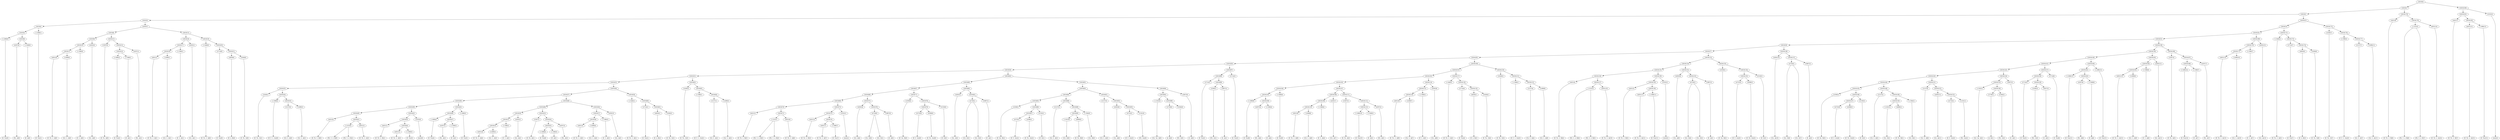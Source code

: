 digraph sample{
"L-1496(0)"->"[D  Fis](0)"
"L4297(0)"->"[Fis  A](0)"
"L-1568(0)"->"[D  A](0)"
"L5619(6)"->"L4297(0)"
"L5619(6)"->"L-1568(0)"
"L5619(5)"->"L-1496(0)"
"L5619(5)"->"L5619(6)"
"L-1496(1)"->"[D  Fis](1)"
"L5619(4)"->"L5619(5)"
"L5619(4)"->"L-1496(1)"
"L4031(0)"->"[E  Fis  G  A](0)"
"L1499(0)"->"[Cis  G  A](0)"
"L5619(11)"->"L4031(0)"
"L5619(11)"->"L1499(0)"
"L-1386(0)"->"[E  G  A](0)"
"L5619(10)"->"L5619(11)"
"L5619(10)"->"L-1386(0)"
"L4592(0)"->"[Cis  A](0)"
"L5619(9)"->"L5619(10)"
"L5619(9)"->"L4592(0)"
"L2587(0)"->"[D  Fis  A](0)"
"L-1496(2)"->"[D  Fis](2)"
"L-1568(1)"->"[D  A](1)"
"L5619(14)"->"L-1496(2)"
"L5619(14)"->"L-1568(1)"
"L4297(1)"->"[Fis  A](1)"
"L5619(13)"->"L5619(14)"
"L5619(13)"->"L4297(1)"
"L5619(12)"->"L2587(0)"
"L5619(12)"->"L5619(13)"
"L5619(8)"->"L5619(9)"
"L5619(8)"->"L5619(12)"
"L4031(1)"->"[E  Fis  G  A](1)"
"L1499(1)"->"[Cis  G  A](1)"
"L5619(18)"->"L4031(1)"
"L5619(18)"->"L1499(1)"
"L-1386(1)"->"[E  G  A](1)"
"L5619(17)"->"L5619(18)"
"L5619(17)"->"L-1386(1)"
"L4592(1)"->"[Cis  A](1)"
"L5619(16)"->"L5619(17)"
"L5619(16)"->"L4592(1)"
"L-1446(0)"->"[D  Fis  G  A](0)"
"L2714(0)"->"[E  Fis](0)"
"L4659(0)"->"[D  A  B](0)"
"L2436(0)"->"[E  Fis  G](0)"
"L5619(21)"->"L4659(0)"
"L5619(21)"->"L2436(0)"
"L5619(20)"->"L2714(0)"
"L5619(20)"->"L5619(21)"
"L5619(19)"->"L-1446(0)"
"L5619(19)"->"L5619(20)"
"L5619(15)"->"L5619(16)"
"L5619(15)"->"L5619(19)"
"L5619(7)"->"L5619(8)"
"L5619(7)"->"L5619(15)"
"L5619(3)"->"L5619(4)"
"L5619(3)"->"L5619(7)"
"L2436(1)"->"[E  Fis  G](1)"
"L-1398(0)"->"[D  E  G  Gis](0)"
"L2137(0)"->"[Cis  E  A](0)"
"L1499(2)"->"[Cis  G  A](2)"
"L5619(35)"->"L2137(0)"
"L5619(35)"->"L1499(2)"
"L5619(34)"->"L-1398(0)"
"L5619(34)"->"L5619(35)"
"L5619(33)"->"L2436(1)"
"L5619(33)"->"L5619(34)"
"L4431(0)"->"[D  Fis  G  B](0)"
"L-1525(0)"->"[Fis  G  A  B](0)"
"L-1525(0)"->"[Fis  G  A  B](1)"
"L4031(2)"->"[E  Fis  G  A](2)"
"L5619(41)"->"L-1525(0)"
"L5619(41)"->"L4031(2)"
"L5619(40)"->"L4431(0)"
"L5619(40)"->"L5619(41)"
"L4431(1)"->"[D  Fis  G  B](1)"
"L4031(3)"->"[E  Fis  G  A](3)"
"L-1496(3)"->"[D  Fis](3)"
"L5619(44)"->"L4031(3)"
"L5619(44)"->"L-1496(3)"
"L5619(43)"->"L4431(1)"
"L5619(43)"->"L5619(44)"
"L3335(0)"->"[rest](0)"
"L5619(42)"->"L5619(43)"
"L5619(42)"->"L3335(0)"
"L5619(39)"->"L5619(40)"
"L5619(39)"->"L5619(42)"
"L-1496(4)"->"[D  Fis](4)"
"L4297(2)"->"[Fis  A](2)"
"L-1568(2)"->"[D  A](2)"
"L5619(47)"->"L4297(2)"
"L5619(47)"->"L-1568(2)"
"L5619(46)"->"L-1496(4)"
"L5619(46)"->"L5619(47)"
"L-1496(5)"->"[D  Fis](5)"
"L5619(45)"->"L5619(46)"
"L5619(45)"->"L-1496(5)"
"L5619(38)"->"L5619(39)"
"L5619(38)"->"L5619(45)"
"L4031(4)"->"[E  Fis  G  A](4)"
"L1499(3)"->"[Cis  G  A](3)"
"L5619(52)"->"L4031(4)"
"L5619(52)"->"L1499(3)"
"L-1386(2)"->"[E  G  A](2)"
"L5619(51)"->"L5619(52)"
"L5619(51)"->"L-1386(2)"
"L4592(2)"->"[Cis  A](2)"
"L5619(50)"->"L5619(51)"
"L5619(50)"->"L4592(2)"
"L2587(1)"->"[D  Fis  A](1)"
"L-1496(6)"->"[D  Fis](6)"
"L-1568(3)"->"[D  A](3)"
"L5619(55)"->"L-1496(6)"
"L5619(55)"->"L-1568(3)"
"L4297(3)"->"[Fis  A](3)"
"L5619(54)"->"L5619(55)"
"L5619(54)"->"L4297(3)"
"L5619(53)"->"L2587(1)"
"L5619(53)"->"L5619(54)"
"L5619(49)"->"L5619(50)"
"L5619(49)"->"L5619(53)"
"L4031(5)"->"[E  Fis  G  A](5)"
"L1499(4)"->"[Cis  G  A](4)"
"L5619(58)"->"L4031(5)"
"L5619(58)"->"L1499(4)"
"L-1386(3)"->"[E  G  A](3)"
"L5619(57)"->"L5619(58)"
"L5619(57)"->"L-1386(3)"
"L4592(3)"->"[Cis  A](3)"
"L5619(56)"->"L5619(57)"
"L5619(56)"->"L4592(3)"
"L5619(48)"->"L5619(49)"
"L5619(48)"->"L5619(56)"
"L5619(37)"->"L5619(38)"
"L5619(37)"->"L5619(48)"
"L-1446(1)"->"[D  Fis  G  A](1)"
"L2714(1)"->"[E  Fis](1)"
"L4659(1)"->"[D  A  B](1)"
"L2436(2)"->"[E  Fis  G](2)"
"L5619(61)"->"L4659(1)"
"L5619(61)"->"L2436(2)"
"L5619(60)"->"L2714(1)"
"L5619(60)"->"L5619(61)"
"L5619(59)"->"L-1446(1)"
"L5619(59)"->"L5619(60)"
"L5619(36)"->"L5619(37)"
"L5619(36)"->"L5619(59)"
"L5619(32)"->"L5619(33)"
"L5619(32)"->"L5619(36)"
"L2436(3)"->"[E  Fis  G](3)"
"L-1398(1)"->"[D  E  G  Gis](1)"
"L2137(1)"->"[Cis  E  A](1)"
"L1499(5)"->"[Cis  G  A](5)"
"L5619(64)"->"L2137(1)"
"L5619(64)"->"L1499(5)"
"L5619(63)"->"L-1398(1)"
"L5619(63)"->"L5619(64)"
"L5619(62)"->"L2436(3)"
"L5619(62)"->"L5619(63)"
"L5619(31)"->"L5619(32)"
"L5619(31)"->"L5619(62)"
"L4431(2)"->"[D  Fis  G  B](2)"
"L-1525(1)"->"[Fis  G  A  B](2)"
"L-1525(1)"->"[Fis  G  A  B](3)"
"L4031(6)"->"[E  Fis  G  A](6)"
"L5619(71)"->"L-1525(1)"
"L5619(71)"->"L4031(6)"
"L5619(70)"->"L4431(2)"
"L5619(70)"->"L5619(71)"
"L4431(3)"->"[D  Fis  G  B](3)"
"L4031(7)"->"[E  Fis  G  A](7)"
"L-1496(7)"->"[D  Fis](7)"
"L5619(74)"->"L4031(7)"
"L5619(74)"->"L-1496(7)"
"L5619(73)"->"L4431(3)"
"L5619(73)"->"L5619(74)"
"L3335(1)"->"[rest](1)"
"L5619(72)"->"L5619(73)"
"L5619(72)"->"L3335(1)"
"L5619(69)"->"L5619(70)"
"L5619(69)"->"L5619(72)"
"L4592(4)"->"[Cis  A](4)"
"L4729(0)"->"[Cis  E](0)"
"L4729(0)"->"[Cis  E](1)"
"L2887(0)"->"[E  A](0)"
"L5619(76)"->"L4729(0)"
"L5619(76)"->"L2887(0)"
"L5619(75)"->"L4592(4)"
"L5619(75)"->"L5619(76)"
"L5619(68)"->"L5619(69)"
"L5619(68)"->"L5619(75)"
"L1039(0)"->"[D  Gis  B](0)"
"L4733(0)"->"[D  E  Gis](0)"
"L4398(0)"->"[E  Fis  Gis](0)"
"L5619(79)"->"L4733(0)"
"L5619(79)"->"L4398(0)"
"L3130(0)"->"[D  E](0)"
"L5619(78)"->"L5619(79)"
"L5619(78)"->"L3130(0)"
"L5619(77)"->"L1039(0)"
"L5619(77)"->"L5619(78)"
"L5619(67)"->"L5619(68)"
"L5619(67)"->"L5619(77)"
"L4592(5)"->"[Cis  A](5)"
"L4729(1)"->"[Cis  E](2)"
"L4729(1)"->"[Cis  E](3)"
"L2887(1)"->"[E  A](1)"
"L5619(81)"->"L4729(1)"
"L5619(81)"->"L2887(1)"
"L5619(80)"->"L4592(5)"
"L5619(80)"->"L5619(81)"
"L5619(66)"->"L5619(67)"
"L5619(66)"->"L5619(80)"
"L1039(1)"->"[D  Gis  B](1)"
"L4733(1)"->"[D  E  Gis](1)"
"L4398(1)"->"[E  Fis  Gis](1)"
"L5619(87)"->"L4733(1)"
"L5619(87)"->"L4398(1)"
"L3130(1)"->"[D  E](1)"
"L5619(86)"->"L5619(87)"
"L5619(86)"->"L3130(1)"
"L5619(85)"->"L1039(1)"
"L5619(85)"->"L5619(86)"
"L2137(2)"->"[Cis  E  A](2)"
"L-1452(0)"->"[Cis  D](0)"
"L4696(0)"->"[D  Fis  B](0)"
"L5619(90)"->"L-1452(0)"
"L5619(90)"->"L4696(0)"
"L-1364(0)"->"[Cis  B](0)"
"L5619(89)"->"L5619(90)"
"L5619(89)"->"L-1364(0)"
"L5619(88)"->"L2137(2)"
"L5619(88)"->"L5619(89)"
"L5619(84)"->"L5619(85)"
"L5619(84)"->"L5619(88)"
"L2137(3)"->"[Cis  E  A](3)"
"L4592(6)"->"[Cis  A](6)"
"L4733(2)"->"[D  E  Gis](2)"
"L1161(0)"->"[Fis  Gis](0)"
"L5619(93)"->"L4733(2)"
"L5619(93)"->"L1161(0)"
"L5619(92)"->"L4592(6)"
"L5619(92)"->"L5619(93)"
"L5619(91)"->"L2137(3)"
"L5619(91)"->"L5619(92)"
"L5619(83)"->"L5619(84)"
"L5619(83)"->"L5619(91)"
"L-1502(0)"->"[Cis  Gis  A](0)"
"L2739(0)"->"[A  B](0)"
"L5284(0)"->"[Fis  G](0)"
"L5619(96)"->"L2739(0)"
"L5619(96)"->"L5284(0)"
"L5619(95)"->"L-1502(0)"
"L5619(95)"->"L5619(96)"
"L3837(0)"->"[G  A](0)"
"L5619(94)"->"L5619(95)"
"L5619(94)"->"L3837(0)"
"L5619(82)"->"L5619(83)"
"L5619(82)"->"L5619(94)"
"L5619(65)"->"L5619(66)"
"L5619(65)"->"L5619(82)"
"L5619(30)"->"L5619(31)"
"L5619(30)"->"L5619(65)"
"L2714(2)"->"[E  Fis](2)"
"L5284(1)"->"[Fis  G](1)"
"L3837(1)"->"[G  A](1)"
"L5619(99)"->"L5284(1)"
"L5619(99)"->"L3837(1)"
"L5619(98)"->"L2714(2)"
"L5619(98)"->"L5619(99)"
"L2714(3)"->"[E  Fis](3)"
"L5619(97)"->"L5619(98)"
"L5619(97)"->"L2714(3)"
"L5619(29)"->"L5619(30)"
"L5619(29)"->"L5619(97)"
"L-1496(8)"->"[D  Fis](8)"
"L4297(4)"->"[Fis  A](4)"
"L-1568(4)"->"[D  A](4)"
"L5619(106)"->"L4297(4)"
"L5619(106)"->"L-1568(4)"
"L5619(105)"->"L-1496(8)"
"L5619(105)"->"L5619(106)"
"L-1496(9)"->"[D  Fis](9)"
"L5619(104)"->"L5619(105)"
"L5619(104)"->"L-1496(9)"
"L4031(8)"->"[E  Fis  G  A](8)"
"L1499(6)"->"[Cis  G  A](6)"
"L5619(110)"->"L4031(8)"
"L5619(110)"->"L1499(6)"
"L-1386(4)"->"[E  G  A](4)"
"L5619(109)"->"L5619(110)"
"L5619(109)"->"L-1386(4)"
"L4592(7)"->"[Cis  A](7)"
"L5619(108)"->"L5619(109)"
"L5619(108)"->"L4592(7)"
"L2587(2)"->"[D  Fis  A](2)"
"L-1496(10)"->"[D  Fis](10)"
"L-1568(5)"->"[D  A](5)"
"L5619(113)"->"L-1496(10)"
"L5619(113)"->"L-1568(5)"
"L4297(5)"->"[Fis  A](5)"
"L5619(112)"->"L5619(113)"
"L5619(112)"->"L4297(5)"
"L5619(111)"->"L2587(2)"
"L5619(111)"->"L5619(112)"
"L5619(107)"->"L5619(108)"
"L5619(107)"->"L5619(111)"
"L5619(103)"->"L5619(104)"
"L5619(103)"->"L5619(107)"
"L4031(9)"->"[E  Fis  G  A](9)"
"L1499(7)"->"[Cis  G  A](7)"
"L5619(116)"->"L4031(9)"
"L5619(116)"->"L1499(7)"
"L-1386(5)"->"[E  G  A](5)"
"L5619(115)"->"L5619(116)"
"L5619(115)"->"L-1386(5)"
"L4592(8)"->"[Cis  A](8)"
"L5619(114)"->"L5619(115)"
"L5619(114)"->"L4592(8)"
"L5619(102)"->"L5619(103)"
"L5619(102)"->"L5619(114)"
"L-1446(2)"->"[D  Fis  G  A](2)"
"L2714(4)"->"[E  Fis](4)"
"L4659(2)"->"[D  A  B](2)"
"L2436(4)"->"[E  Fis  G](4)"
"L5619(119)"->"L4659(2)"
"L5619(119)"->"L2436(4)"
"L5619(118)"->"L2714(4)"
"L5619(118)"->"L5619(119)"
"L5619(117)"->"L-1446(2)"
"L5619(117)"->"L5619(118)"
"L5619(101)"->"L5619(102)"
"L5619(101)"->"L5619(117)"
"L2436(5)"->"[E  Fis  G](5)"
"L-1398(2)"->"[D  E  G  Gis](2)"
"L2137(4)"->"[Cis  E  A](4)"
"L1499(8)"->"[Cis  G  A](8)"
"L5619(122)"->"L2137(4)"
"L5619(122)"->"L1499(8)"
"L5619(121)"->"L-1398(2)"
"L5619(121)"->"L5619(122)"
"L5619(120)"->"L2436(5)"
"L5619(120)"->"L5619(121)"
"L5619(100)"->"L5619(101)"
"L5619(100)"->"L5619(120)"
"L5619(28)"->"L5619(29)"
"L5619(28)"->"L5619(100)"
"L4431(4)"->"[D  Fis  G  B](4)"
"L-1525(2)"->"[Fis  G  A  B](4)"
"L-1525(2)"->"[Fis  G  A  B](5)"
"L4031(10)"->"[E  Fis  G  A](10)"
"L5619(127)"->"L-1525(2)"
"L5619(127)"->"L4031(10)"
"L5619(126)"->"L4431(4)"
"L5619(126)"->"L5619(127)"
"L4431(5)"->"[D  Fis  G  B](5)"
"L4031(11)"->"[E  Fis  G  A](11)"
"L-1496(11)"->"[D  Fis](11)"
"L5619(130)"->"L4031(11)"
"L5619(130)"->"L-1496(11)"
"L5619(129)"->"L4431(5)"
"L5619(129)"->"L5619(130)"
"L3335(2)"->"[rest](2)"
"L5619(128)"->"L5619(129)"
"L5619(128)"->"L3335(2)"
"L5619(125)"->"L5619(126)"
"L5619(125)"->"L5619(128)"
"L4592(9)"->"[Cis  A](9)"
"L4729(2)"->"[Cis  E](4)"
"L4729(2)"->"[Cis  E](5)"
"L2887(2)"->"[E  A](2)"
"L5619(132)"->"L4729(2)"
"L5619(132)"->"L2887(2)"
"L5619(131)"->"L4592(9)"
"L5619(131)"->"L5619(132)"
"L5619(124)"->"L5619(125)"
"L5619(124)"->"L5619(131)"
"L1039(2)"->"[D  Gis  B](2)"
"L4733(3)"->"[D  E  Gis](3)"
"L4398(2)"->"[E  Fis  Gis](2)"
"L5619(135)"->"L4733(3)"
"L5619(135)"->"L4398(2)"
"L3130(2)"->"[D  E](2)"
"L5619(134)"->"L5619(135)"
"L5619(134)"->"L3130(2)"
"L5619(133)"->"L1039(2)"
"L5619(133)"->"L5619(134)"
"L5619(123)"->"L5619(124)"
"L5619(123)"->"L5619(133)"
"L5619(27)"->"L5619(28)"
"L5619(27)"->"L5619(123)"
"L4592(10)"->"[Cis  A](10)"
"L4729(3)"->"[Cis  E](6)"
"L4729(3)"->"[Cis  E](7)"
"L2887(3)"->"[E  A](3)"
"L5619(137)"->"L4729(3)"
"L5619(137)"->"L2887(3)"
"L5619(136)"->"L4592(10)"
"L5619(136)"->"L5619(137)"
"L5619(26)"->"L5619(27)"
"L5619(26)"->"L5619(136)"
"L1039(3)"->"[D  Gis  B](3)"
"L4733(4)"->"[D  E  Gis](4)"
"L4398(3)"->"[E  Fis  Gis](3)"
"L5619(147)"->"L4733(4)"
"L5619(147)"->"L4398(3)"
"L3130(3)"->"[D  E](3)"
"L5619(146)"->"L5619(147)"
"L5619(146)"->"L3130(3)"
"L5619(145)"->"L1039(3)"
"L5619(145)"->"L5619(146)"
"L2137(5)"->"[Cis  E  A](5)"
"L-1452(1)"->"[Cis  D](1)"
"L4696(1)"->"[D  Fis  B](1)"
"L5619(150)"->"L-1452(1)"
"L5619(150)"->"L4696(1)"
"L-1364(1)"->"[Cis  B](1)"
"L5619(149)"->"L5619(150)"
"L5619(149)"->"L-1364(1)"
"L5619(148)"->"L2137(5)"
"L5619(148)"->"L5619(149)"
"L5619(144)"->"L5619(145)"
"L5619(144)"->"L5619(148)"
"L2137(6)"->"[Cis  E  A](6)"
"L4592(11)"->"[Cis  A](11)"
"L4733(5)"->"[D  E  Gis](5)"
"L1161(1)"->"[Fis  Gis](1)"
"L5619(153)"->"L4733(5)"
"L5619(153)"->"L1161(1)"
"L5619(152)"->"L4592(11)"
"L5619(152)"->"L5619(153)"
"L5619(151)"->"L2137(6)"
"L5619(151)"->"L5619(152)"
"L5619(143)"->"L5619(144)"
"L5619(143)"->"L5619(151)"
"L-1502(1)"->"[Cis  Gis  A](1)"
"L2739(1)"->"[A  B](1)"
"L5284(2)"->"[Fis  G](2)"
"L5619(156)"->"L2739(1)"
"L5619(156)"->"L5284(2)"
"L5619(155)"->"L-1502(1)"
"L5619(155)"->"L5619(156)"
"L3837(2)"->"[G  A](2)"
"L5619(154)"->"L5619(155)"
"L5619(154)"->"L3837(2)"
"L5619(142)"->"L5619(143)"
"L5619(142)"->"L5619(154)"
"L2714(5)"->"[E  Fis](5)"
"L5284(3)"->"[Fis  G](3)"
"L3837(3)"->"[G  A](3)"
"L5619(159)"->"L5284(3)"
"L5619(159)"->"L3837(3)"
"L5619(158)"->"L2714(5)"
"L5619(158)"->"L5619(159)"
"L2714(6)"->"[E  Fis](6)"
"L5619(157)"->"L5619(158)"
"L5619(157)"->"L2714(6)"
"L5619(141)"->"L5619(142)"
"L5619(141)"->"L5619(157)"
"L-1496(12)"->"[D  Fis](12)"
"L4297(6)"->"[Fis  A](6)"
"L-1568(6)"->"[D  A](6)"
"L5619(162)"->"L4297(6)"
"L5619(162)"->"L-1568(6)"
"L5619(161)"->"L-1496(12)"
"L5619(161)"->"L5619(162)"
"L-1496(13)"->"[D  Fis](13)"
"L5619(160)"->"L5619(161)"
"L5619(160)"->"L-1496(13)"
"L5619(140)"->"L5619(141)"
"L5619(140)"->"L5619(160)"
"L4031(12)"->"[E  Fis  G  A](12)"
"L1499(9)"->"[Cis  G  A](9)"
"L5619(165)"->"L4031(12)"
"L5619(165)"->"L1499(9)"
"L-1386(6)"->"[E  G  A](6)"
"L5619(164)"->"L5619(165)"
"L5619(164)"->"L-1386(6)"
"L4592(12)"->"[Cis  A](12)"
"L5619(163)"->"L5619(164)"
"L5619(163)"->"L4592(12)"
"L5619(139)"->"L5619(140)"
"L5619(139)"->"L5619(163)"
"L2587(3)"->"[D  Fis  A](3)"
"L-1496(14)"->"[D  Fis](14)"
"L-1568(7)"->"[D  A](7)"
"L5619(168)"->"L-1496(14)"
"L5619(168)"->"L-1568(7)"
"L4297(7)"->"[Fis  A](7)"
"L5619(167)"->"L5619(168)"
"L5619(167)"->"L4297(7)"
"L5619(166)"->"L2587(3)"
"L5619(166)"->"L5619(167)"
"L5619(138)"->"L5619(139)"
"L5619(138)"->"L5619(166)"
"L5619(25)"->"L5619(26)"
"L5619(25)"->"L5619(138)"
"L4031(13)"->"[E  Fis  G  A](13)"
"L1499(10)"->"[Cis  G  A](10)"
"L5619(171)"->"L4031(13)"
"L5619(171)"->"L1499(10)"
"L-1386(7)"->"[E  G  A](7)"
"L5619(170)"->"L5619(171)"
"L5619(170)"->"L-1386(7)"
"L4592(13)"->"[Cis  A](13)"
"L5619(169)"->"L5619(170)"
"L5619(169)"->"L4592(13)"
"L5619(24)"->"L5619(25)"
"L5619(24)"->"L5619(169)"
"L-1446(3)"->"[D  Fis  G  A](3)"
"L2714(7)"->"[E  Fis](7)"
"L4659(3)"->"[D  A  B](3)"
"L2436(6)"->"[E  Fis  G](6)"
"L5619(174)"->"L4659(3)"
"L5619(174)"->"L2436(6)"
"L5619(173)"->"L2714(7)"
"L5619(173)"->"L5619(174)"
"L5619(172)"->"L-1446(3)"
"L5619(172)"->"L5619(173)"
"L5619(23)"->"L5619(24)"
"L5619(23)"->"L5619(172)"
"L2436(7)"->"[E  Fis  G](7)"
"L-1398(3)"->"[D  E  G  Gis](3)"
"L2137(7)"->"[Cis  E  A](7)"
"L1499(11)"->"[Cis  G  A](11)"
"L5619(177)"->"L2137(7)"
"L5619(177)"->"L1499(11)"
"L5619(176)"->"L-1398(3)"
"L5619(176)"->"L5619(177)"
"L5619(175)"->"L2436(7)"
"L5619(175)"->"L5619(176)"
"L5619(22)"->"L5619(23)"
"L5619(22)"->"L5619(175)"
"L5619(2)"->"L5619(3)"
"L5619(2)"->"L5619(22)"
"L4431(6)"->"[D  Fis  G  B](6)"
"L-1525(3)"->"[Fis  G  A  B](6)"
"L-1525(3)"->"[Fis  G  A  B](7)"
"L4031(14)"->"[E  Fis  G  A](14)"
"L5619(179)"->"L-1525(3)"
"L5619(179)"->"L4031(14)"
"L5619(178)"->"L4431(6)"
"L5619(178)"->"L5619(179)"
"L5619(1)"->"L5619(2)"
"L5619(1)"->"L5619(178)"
"L4431(7)"->"[D  Fis  G  B](7)"
"L4031(15)"->"[E  Fis  G  A](15)"
"L-1496(15)"->"[D  Fis](15)"
"L5619(182)"->"L4031(15)"
"L5619(182)"->"L-1496(15)"
"L5619(181)"->"L4431(7)"
"L5619(181)"->"L5619(182)"
"L3335(3)"->"[rest](3)"
"L5619(180)"->"L5619(181)"
"L5619(180)"->"L3335(3)"
"L5619(0)"->"L5619(1)"
"L5619(0)"->"L5619(180)"
{rank = min; "L5619(0)"}
{rank = same; "L5619(1)"; "L5619(180)";}
{rank = same; "L5619(2)"; "L5619(178)"; "L5619(181)"; "L3335(3)";}
{rank = same; "L5619(3)"; "L5619(22)"; "L4431(6)"; "L5619(179)"; "L4431(7)"; "L5619(182)";}
{rank = same; "L5619(4)"; "L5619(7)"; "L5619(23)"; "L5619(175)"; "L-1525(3)"; "L4031(14)"; "L4031(15)"; "L-1496(15)";}
{rank = same; "L5619(5)"; "L-1496(1)"; "L5619(8)"; "L5619(15)"; "L5619(24)"; "L5619(172)"; "L2436(7)"; "L5619(176)";}
{rank = same; "L-1496(0)"; "L5619(6)"; "L5619(9)"; "L5619(12)"; "L5619(16)"; "L5619(19)"; "L5619(25)"; "L5619(169)"; "L-1446(3)"; "L5619(173)"; "L-1398(3)"; "L5619(177)";}
{rank = same; "L4297(0)"; "L-1568(0)"; "L5619(10)"; "L4592(0)"; "L2587(0)"; "L5619(13)"; "L5619(17)"; "L4592(1)"; "L-1446(0)"; "L5619(20)"; "L5619(26)"; "L5619(138)"; "L5619(170)"; "L4592(13)"; "L2714(7)"; "L5619(174)"; "L2137(7)"; "L1499(11)";}
{rank = same; "L5619(11)"; "L-1386(0)"; "L5619(14)"; "L4297(1)"; "L5619(18)"; "L-1386(1)"; "L2714(0)"; "L5619(21)"; "L5619(27)"; "L5619(136)"; "L5619(139)"; "L5619(166)"; "L5619(171)"; "L-1386(7)"; "L4659(3)"; "L2436(6)";}
{rank = same; "L4031(0)"; "L1499(0)"; "L-1496(2)"; "L-1568(1)"; "L4031(1)"; "L1499(1)"; "L4659(0)"; "L2436(0)"; "L5619(28)"; "L5619(123)"; "L4592(10)"; "L5619(137)"; "L5619(140)"; "L5619(163)"; "L2587(3)"; "L5619(167)"; "L4031(13)"; "L1499(10)";}
{rank = same; "L5619(29)"; "L5619(100)"; "L5619(124)"; "L5619(133)"; "L4729(3)"; "L2887(3)"; "L5619(141)"; "L5619(160)"; "L5619(164)"; "L4592(12)"; "L5619(168)"; "L4297(7)";}
{rank = same; "L5619(30)"; "L5619(97)"; "L5619(101)"; "L5619(120)"; "L5619(125)"; "L5619(131)"; "L1039(2)"; "L5619(134)"; "L5619(142)"; "L5619(157)"; "L5619(161)"; "L-1496(13)"; "L5619(165)"; "L-1386(6)"; "L-1496(14)"; "L-1568(7)";}
{rank = same; "L5619(31)"; "L5619(65)"; "L5619(98)"; "L2714(3)"; "L5619(102)"; "L5619(117)"; "L2436(5)"; "L5619(121)"; "L5619(126)"; "L5619(128)"; "L4592(9)"; "L5619(132)"; "L5619(135)"; "L3130(2)"; "L5619(143)"; "L5619(154)"; "L5619(158)"; "L2714(6)"; "L-1496(12)"; "L5619(162)"; "L4031(12)"; "L1499(9)";}
{rank = same; "L5619(32)"; "L5619(62)"; "L5619(66)"; "L5619(82)"; "L2714(2)"; "L5619(99)"; "L5619(103)"; "L5619(114)"; "L-1446(2)"; "L5619(118)"; "L-1398(2)"; "L5619(122)"; "L4431(4)"; "L5619(127)"; "L5619(129)"; "L3335(2)"; "L4729(2)"; "L2887(2)"; "L4733(3)"; "L4398(2)"; "L5619(144)"; "L5619(151)"; "L5619(155)"; "L3837(2)"; "L2714(5)"; "L5619(159)"; "L4297(6)"; "L-1568(6)";}
{rank = same; "L5619(33)"; "L5619(36)"; "L2436(3)"; "L5619(63)"; "L5619(67)"; "L5619(80)"; "L5619(83)"; "L5619(94)"; "L5284(1)"; "L3837(1)"; "L5619(104)"; "L5619(107)"; "L5619(115)"; "L4592(8)"; "L2714(4)"; "L5619(119)"; "L2137(4)"; "L1499(8)"; "L-1525(2)"; "L4031(10)"; "L4431(5)"; "L5619(130)"; "L5619(145)"; "L5619(148)"; "L2137(6)"; "L5619(152)"; "L-1502(1)"; "L5619(156)"; "L5284(3)"; "L3837(3)";}
{rank = same; "L2436(1)"; "L5619(34)"; "L5619(37)"; "L5619(59)"; "L-1398(1)"; "L5619(64)"; "L5619(68)"; "L5619(77)"; "L4592(5)"; "L5619(81)"; "L5619(84)"; "L5619(91)"; "L5619(95)"; "L3837(0)"; "L5619(105)"; "L-1496(9)"; "L5619(108)"; "L5619(111)"; "L5619(116)"; "L-1386(5)"; "L4659(2)"; "L2436(4)"; "L4031(11)"; "L-1496(11)"; "L1039(3)"; "L5619(146)"; "L2137(5)"; "L5619(149)"; "L4592(11)"; "L5619(153)"; "L2739(1)"; "L5284(2)";}
{rank = same; "L-1398(0)"; "L5619(35)"; "L5619(38)"; "L5619(48)"; "L-1446(1)"; "L5619(60)"; "L2137(1)"; "L1499(5)"; "L5619(69)"; "L5619(75)"; "L1039(0)"; "L5619(78)"; "L4729(1)"; "L2887(1)"; "L5619(85)"; "L5619(88)"; "L2137(3)"; "L5619(92)"; "L-1502(0)"; "L5619(96)"; "L-1496(8)"; "L5619(106)"; "L5619(109)"; "L4592(7)"; "L2587(2)"; "L5619(112)"; "L4031(9)"; "L1499(7)"; "L5619(147)"; "L3130(3)"; "L5619(150)"; "L-1364(1)"; "L4733(5)"; "L1161(1)";}
{rank = same; "L2137(0)"; "L1499(2)"; "L5619(39)"; "L5619(45)"; "L5619(49)"; "L5619(56)"; "L2714(1)"; "L5619(61)"; "L5619(70)"; "L5619(72)"; "L4592(4)"; "L5619(76)"; "L5619(79)"; "L3130(0)"; "L1039(1)"; "L5619(86)"; "L2137(2)"; "L5619(89)"; "L4592(6)"; "L5619(93)"; "L2739(0)"; "L5284(0)"; "L4297(4)"; "L-1568(4)"; "L5619(110)"; "L-1386(4)"; "L5619(113)"; "L4297(5)"; "L4733(4)"; "L4398(3)"; "L-1452(1)"; "L4696(1)";}
{rank = same; "L5619(40)"; "L5619(42)"; "L5619(46)"; "L-1496(5)"; "L5619(50)"; "L5619(53)"; "L5619(57)"; "L4592(3)"; "L4659(1)"; "L2436(2)"; "L4431(2)"; "L5619(71)"; "L5619(73)"; "L3335(1)"; "L4729(0)"; "L2887(0)"; "L4733(0)"; "L4398(0)"; "L5619(87)"; "L3130(1)"; "L5619(90)"; "L-1364(0)"; "L4733(2)"; "L1161(0)"; "L4031(8)"; "L1499(6)"; "L-1496(10)"; "L-1568(5)";}
{rank = same; "L4431(0)"; "L5619(41)"; "L5619(43)"; "L3335(0)"; "L-1496(4)"; "L5619(47)"; "L5619(51)"; "L4592(2)"; "L2587(1)"; "L5619(54)"; "L5619(58)"; "L-1386(3)"; "L-1525(1)"; "L4031(6)"; "L4431(3)"; "L5619(74)"; "L4733(1)"; "L4398(1)"; "L-1452(0)"; "L4696(0)";}
{rank = same; "L-1525(0)"; "L4031(2)"; "L4431(1)"; "L5619(44)"; "L4297(2)"; "L-1568(2)"; "L5619(52)"; "L-1386(2)"; "L5619(55)"; "L4297(3)"; "L4031(5)"; "L1499(4)"; "L4031(7)"; "L-1496(7)";}
{rank = same; "L4031(3)"; "L-1496(3)"; "L4031(4)"; "L1499(3)"; "L-1496(6)"; "L-1568(3)";}
{rank = max; "[A  B](0)"; "[A  B](1)"; "[Cis  A](0)"; "[Cis  A](1)"; "[Cis  A](10)"; "[Cis  A](11)"; "[Cis  A](12)"; "[Cis  A](13)"; "[Cis  A](2)"; "[Cis  A](3)"; "[Cis  A](4)"; "[Cis  A](5)"; "[Cis  A](6)"; "[Cis  A](7)"; "[Cis  A](8)"; "[Cis  A](9)"; "[Cis  B](0)"; "[Cis  B](1)"; "[Cis  D](0)"; "[Cis  D](1)"; "[Cis  E  A](0)"; "[Cis  E  A](1)"; "[Cis  E  A](2)"; "[Cis  E  A](3)"; "[Cis  E  A](4)"; "[Cis  E  A](5)"; "[Cis  E  A](6)"; "[Cis  E  A](7)"; "[Cis  E](0)"; "[Cis  E](1)"; "[Cis  E](2)"; "[Cis  E](3)"; "[Cis  E](4)"; "[Cis  E](5)"; "[Cis  E](6)"; "[Cis  E](7)"; "[Cis  G  A](0)"; "[Cis  G  A](1)"; "[Cis  G  A](10)"; "[Cis  G  A](11)"; "[Cis  G  A](2)"; "[Cis  G  A](3)"; "[Cis  G  A](4)"; "[Cis  G  A](5)"; "[Cis  G  A](6)"; "[Cis  G  A](7)"; "[Cis  G  A](8)"; "[Cis  G  A](9)"; "[Cis  Gis  A](0)"; "[Cis  Gis  A](1)"; "[D  A  B](0)"; "[D  A  B](1)"; "[D  A  B](2)"; "[D  A  B](3)"; "[D  A](0)"; "[D  A](1)"; "[D  A](2)"; "[D  A](3)"; "[D  A](4)"; "[D  A](5)"; "[D  A](6)"; "[D  A](7)"; "[D  E  G  Gis](0)"; "[D  E  G  Gis](1)"; "[D  E  G  Gis](2)"; "[D  E  G  Gis](3)"; "[D  E  Gis](0)"; "[D  E  Gis](1)"; "[D  E  Gis](2)"; "[D  E  Gis](3)"; "[D  E  Gis](4)"; "[D  E  Gis](5)"; "[D  E](0)"; "[D  E](1)"; "[D  E](2)"; "[D  E](3)"; "[D  Fis  A](0)"; "[D  Fis  A](1)"; "[D  Fis  A](2)"; "[D  Fis  A](3)"; "[D  Fis  B](0)"; "[D  Fis  B](1)"; "[D  Fis  G  A](0)"; "[D  Fis  G  A](1)"; "[D  Fis  G  A](2)"; "[D  Fis  G  A](3)"; "[D  Fis  G  B](0)"; "[D  Fis  G  B](1)"; "[D  Fis  G  B](2)"; "[D  Fis  G  B](3)"; "[D  Fis  G  B](4)"; "[D  Fis  G  B](5)"; "[D  Fis  G  B](6)"; "[D  Fis  G  B](7)"; "[D  Fis](0)"; "[D  Fis](1)"; "[D  Fis](10)"; "[D  Fis](11)"; "[D  Fis](12)"; "[D  Fis](13)"; "[D  Fis](14)"; "[D  Fis](15)"; "[D  Fis](2)"; "[D  Fis](3)"; "[D  Fis](4)"; "[D  Fis](5)"; "[D  Fis](6)"; "[D  Fis](7)"; "[D  Fis](8)"; "[D  Fis](9)"; "[D  Gis  B](0)"; "[D  Gis  B](1)"; "[D  Gis  B](2)"; "[D  Gis  B](3)"; "[E  A](0)"; "[E  A](1)"; "[E  A](2)"; "[E  A](3)"; "[E  Fis  G  A](0)"; "[E  Fis  G  A](1)"; "[E  Fis  G  A](10)"; "[E  Fis  G  A](11)"; "[E  Fis  G  A](12)"; "[E  Fis  G  A](13)"; "[E  Fis  G  A](14)"; "[E  Fis  G  A](15)"; "[E  Fis  G  A](2)"; "[E  Fis  G  A](3)"; "[E  Fis  G  A](4)"; "[E  Fis  G  A](5)"; "[E  Fis  G  A](6)"; "[E  Fis  G  A](7)"; "[E  Fis  G  A](8)"; "[E  Fis  G  A](9)"; "[E  Fis  G](0)"; "[E  Fis  G](1)"; "[E  Fis  G](2)"; "[E  Fis  G](3)"; "[E  Fis  G](4)"; "[E  Fis  G](5)"; "[E  Fis  G](6)"; "[E  Fis  G](7)"; "[E  Fis  Gis](0)"; "[E  Fis  Gis](1)"; "[E  Fis  Gis](2)"; "[E  Fis  Gis](3)"; "[E  Fis](0)"; "[E  Fis](1)"; "[E  Fis](2)"; "[E  Fis](3)"; "[E  Fis](4)"; "[E  Fis](5)"; "[E  Fis](6)"; "[E  Fis](7)"; "[E  G  A](0)"; "[E  G  A](1)"; "[E  G  A](2)"; "[E  G  A](3)"; "[E  G  A](4)"; "[E  G  A](5)"; "[E  G  A](6)"; "[E  G  A](7)"; "[Fis  A](0)"; "[Fis  A](1)"; "[Fis  A](2)"; "[Fis  A](3)"; "[Fis  A](4)"; "[Fis  A](5)"; "[Fis  A](6)"; "[Fis  A](7)"; "[Fis  G  A  B](0)"; "[Fis  G  A  B](1)"; "[Fis  G  A  B](2)"; "[Fis  G  A  B](3)"; "[Fis  G  A  B](4)"; "[Fis  G  A  B](5)"; "[Fis  G  A  B](6)"; "[Fis  G  A  B](7)"; "[Fis  G](0)"; "[Fis  G](1)"; "[Fis  G](2)"; "[Fis  G](3)"; "[Fis  Gis](0)"; "[Fis  Gis](1)"; "[G  A](0)"; "[G  A](1)"; "[G  A](2)"; "[G  A](3)"; "[rest](0)"; "[rest](1)"; "[rest](2)"; "[rest](3)";}
}